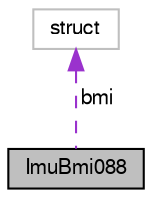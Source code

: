 digraph "ImuBmi088"
{
  edge [fontname="FreeSans",fontsize="10",labelfontname="FreeSans",labelfontsize="10"];
  node [fontname="FreeSans",fontsize="10",shape=record];
  Node1 [label="ImuBmi088",height=0.2,width=0.4,color="black", fillcolor="grey75", style="filled", fontcolor="black"];
  Node2 -> Node1 [dir="back",color="darkorchid3",fontsize="10",style="dashed",label=" bmi" ,fontname="FreeSans"];
  Node2 [label="struct",height=0.2,width=0.4,color="grey75", fillcolor="white", style="filled"];
}
